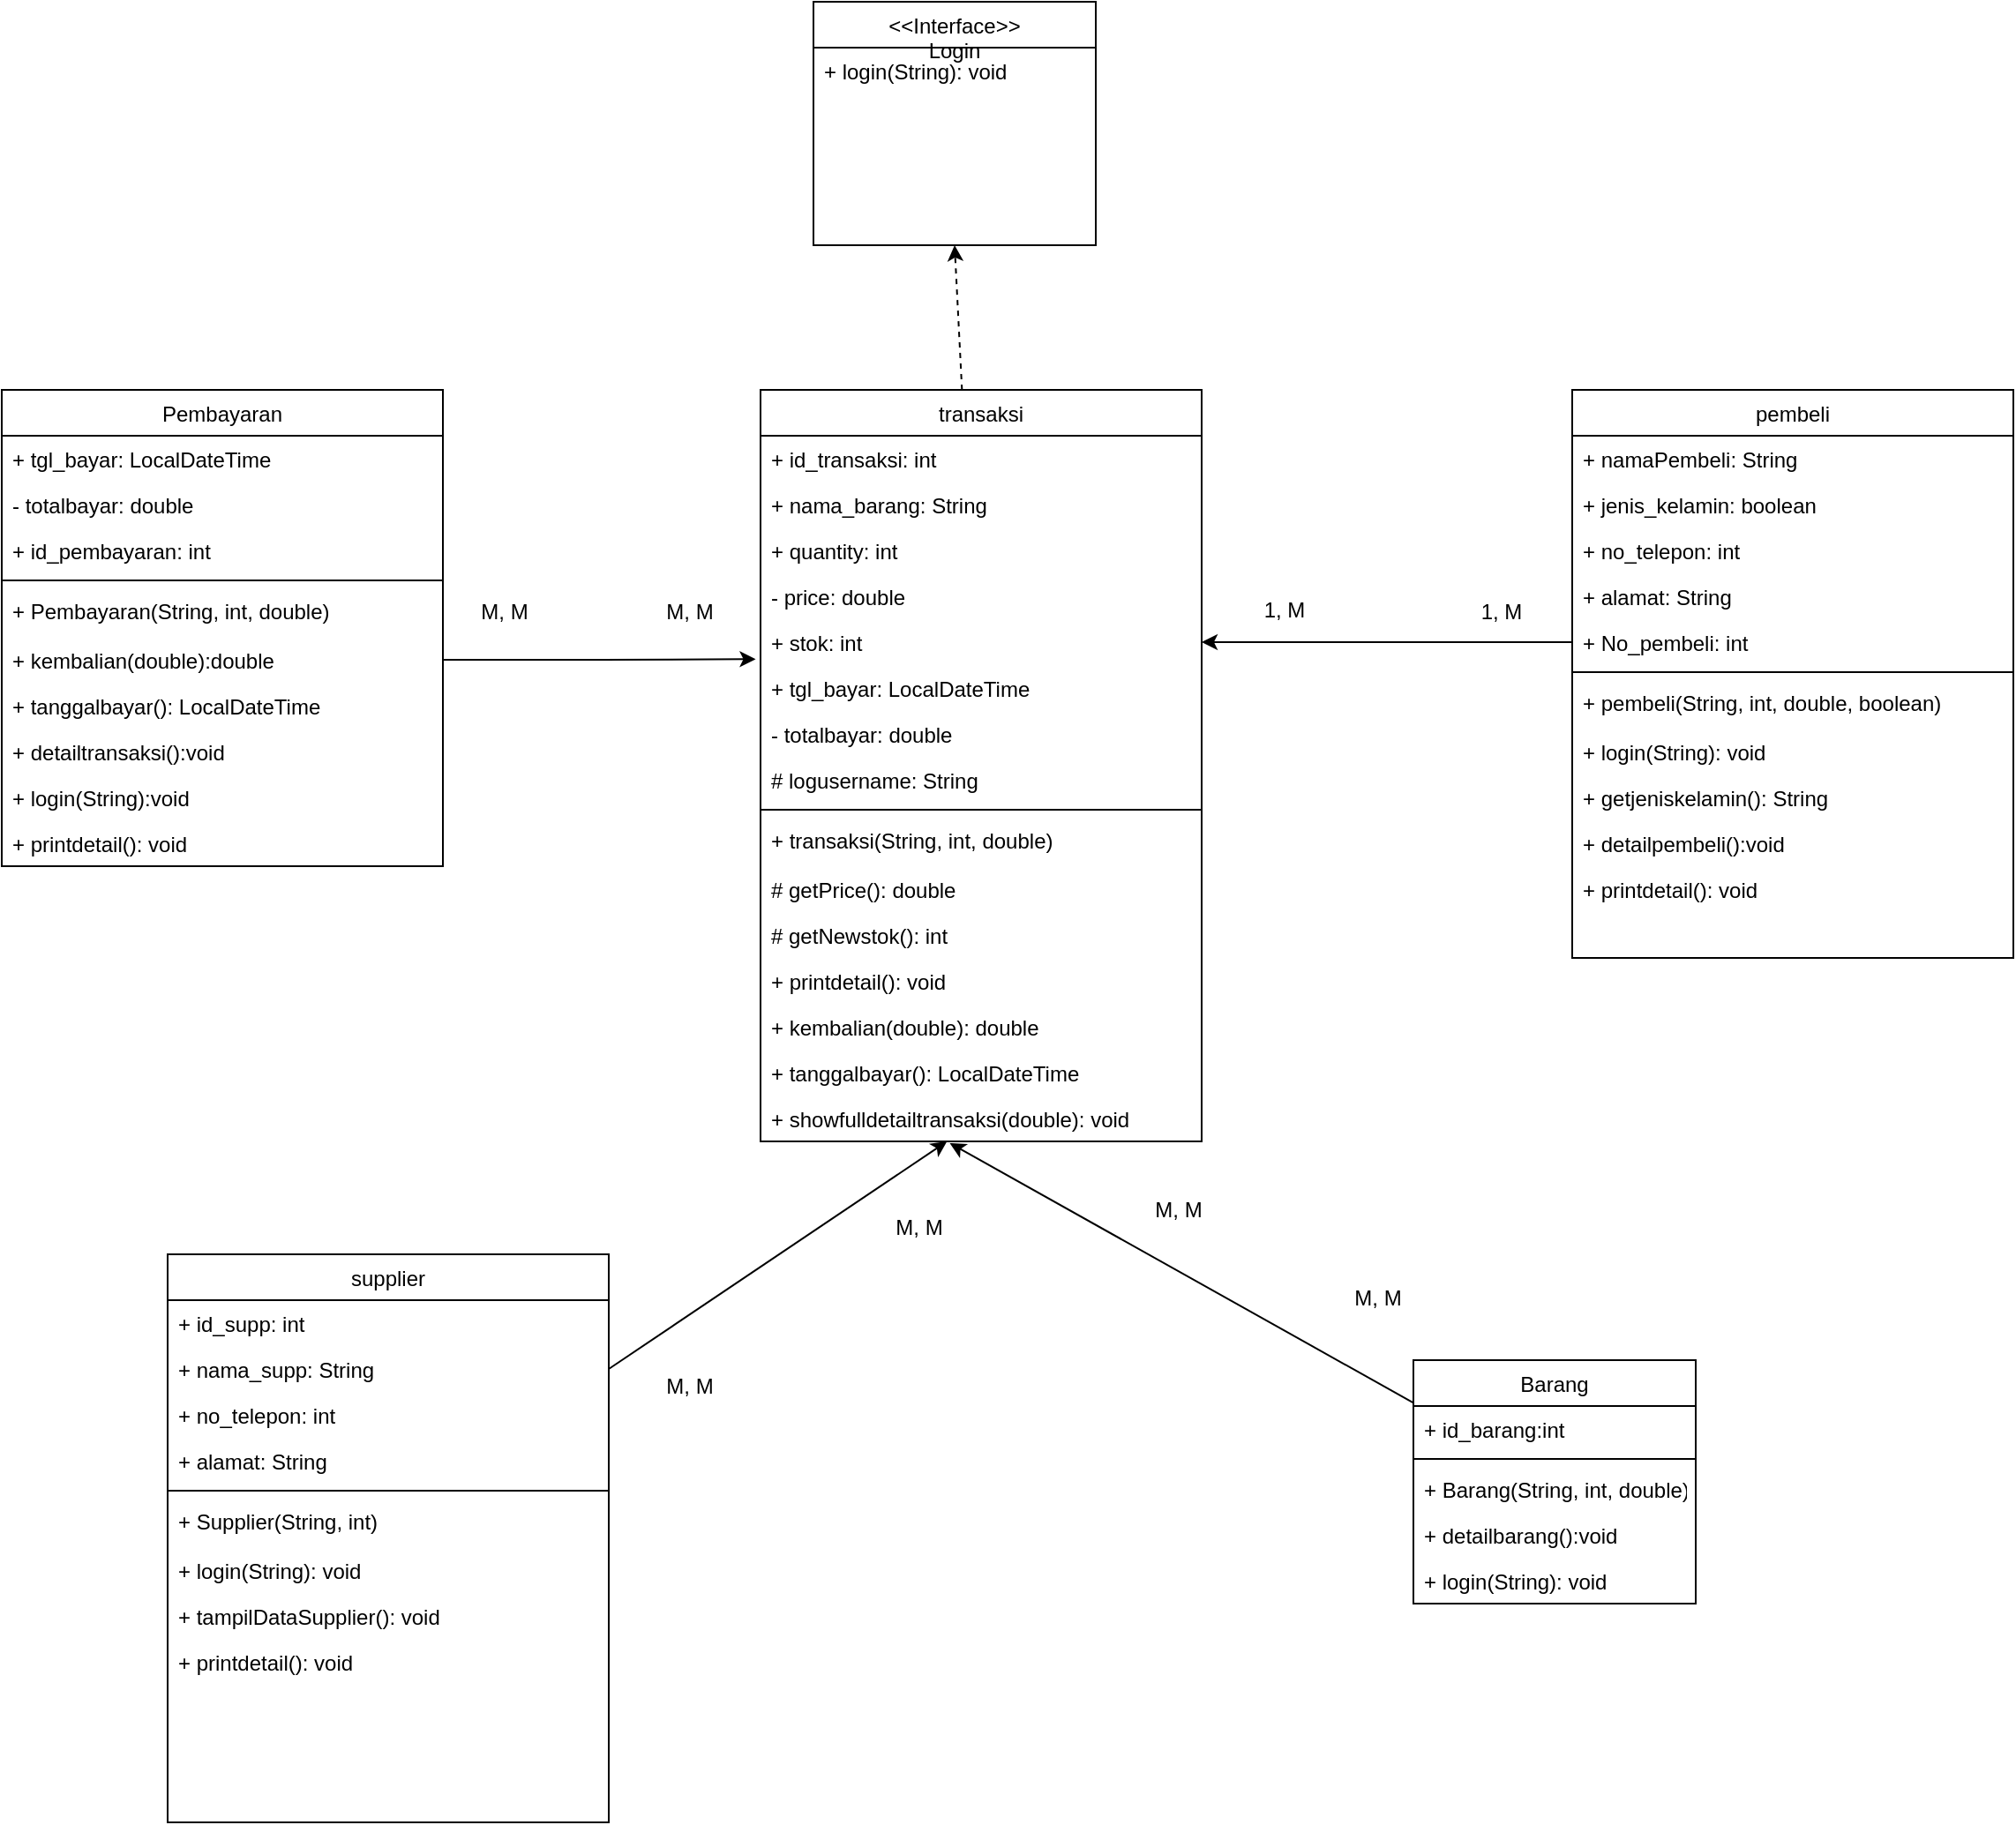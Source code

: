 <mxfile version="21.1.2" type="device">
  <diagram id="C5RBs43oDa-KdzZeNtuy" name="Page-1">
    <mxGraphModel dx="1594" dy="932" grid="1" gridSize="10" guides="1" tooltips="1" connect="1" arrows="1" fold="1" page="1" pageScale="1" pageWidth="827" pageHeight="1169" math="0" shadow="0">
      <root>
        <mxCell id="WIyWlLk6GJQsqaUBKTNV-0" />
        <mxCell id="WIyWlLk6GJQsqaUBKTNV-1" parent="WIyWlLk6GJQsqaUBKTNV-0" />
        <mxCell id="P0yJA5UtttuM8BhNaWCX-68" style="rounded=0;orthogonalLoop=1;jettySize=auto;html=1;entryX=0.429;entryY=1.038;entryDx=0;entryDy=0;entryPerimeter=0;" edge="1" parent="WIyWlLk6GJQsqaUBKTNV-1" source="zkfFHV4jXpPFQw0GAbJ--6" target="P0yJA5UtttuM8BhNaWCX-62">
          <mxGeometry relative="1" as="geometry" />
        </mxCell>
        <mxCell id="zkfFHV4jXpPFQw0GAbJ--6" value="Barang" style="swimlane;fontStyle=0;align=center;verticalAlign=top;childLayout=stackLayout;horizontal=1;startSize=26;horizontalStack=0;resizeParent=1;resizeLast=0;collapsible=1;marginBottom=0;rounded=0;shadow=0;strokeWidth=1;" parent="WIyWlLk6GJQsqaUBKTNV-1" vertex="1">
          <mxGeometry x="870" y="840" width="160" height="138" as="geometry">
            <mxRectangle x="130" y="380" width="160" height="26" as="alternateBounds" />
          </mxGeometry>
        </mxCell>
        <mxCell id="zkfFHV4jXpPFQw0GAbJ--7" value="+ id_barang:int" style="text;align=left;verticalAlign=top;spacingLeft=4;spacingRight=4;overflow=hidden;rotatable=0;points=[[0,0.5],[1,0.5]];portConstraint=eastwest;" parent="zkfFHV4jXpPFQw0GAbJ--6" vertex="1">
          <mxGeometry y="26" width="160" height="26" as="geometry" />
        </mxCell>
        <mxCell id="zkfFHV4jXpPFQw0GAbJ--9" value="" style="line;html=1;strokeWidth=1;align=left;verticalAlign=middle;spacingTop=-1;spacingLeft=3;spacingRight=3;rotatable=0;labelPosition=right;points=[];portConstraint=eastwest;" parent="zkfFHV4jXpPFQw0GAbJ--6" vertex="1">
          <mxGeometry y="52" width="160" height="8" as="geometry" />
        </mxCell>
        <mxCell id="zkfFHV4jXpPFQw0GAbJ--10" value="+ Barang(String, int, double)" style="text;align=left;verticalAlign=top;spacingLeft=4;spacingRight=4;overflow=hidden;rotatable=0;points=[[0,0.5],[1,0.5]];portConstraint=eastwest;fontStyle=0" parent="zkfFHV4jXpPFQw0GAbJ--6" vertex="1">
          <mxGeometry y="60" width="160" height="26" as="geometry" />
        </mxCell>
        <mxCell id="zkfFHV4jXpPFQw0GAbJ--11" value="+ detailbarang():void" style="text;align=left;verticalAlign=top;spacingLeft=4;spacingRight=4;overflow=hidden;rotatable=0;points=[[0,0.5],[1,0.5]];portConstraint=eastwest;" parent="zkfFHV4jXpPFQw0GAbJ--6" vertex="1">
          <mxGeometry y="86" width="160" height="26" as="geometry" />
        </mxCell>
        <mxCell id="P0yJA5UtttuM8BhNaWCX-45" value="+ login(String): void" style="text;align=left;verticalAlign=top;spacingLeft=4;spacingRight=4;overflow=hidden;rotatable=0;points=[[0,0.5],[1,0.5]];portConstraint=eastwest;fontStyle=0" vertex="1" parent="zkfFHV4jXpPFQw0GAbJ--6">
          <mxGeometry y="112" width="160" height="26" as="geometry" />
        </mxCell>
        <mxCell id="P0yJA5UtttuM8BhNaWCX-4" value="&lt;&lt;Interface&gt;&gt;&#xa;Login" style="swimlane;fontStyle=0;align=center;verticalAlign=top;childLayout=stackLayout;horizontal=1;startSize=26;horizontalStack=0;resizeParent=1;resizeLast=0;collapsible=1;marginBottom=0;rounded=0;shadow=0;strokeWidth=1;" vertex="1" parent="WIyWlLk6GJQsqaUBKTNV-1">
          <mxGeometry x="530" y="70" width="160" height="138" as="geometry">
            <mxRectangle x="414" y="100" width="160" height="26" as="alternateBounds" />
          </mxGeometry>
        </mxCell>
        <mxCell id="P0yJA5UtttuM8BhNaWCX-7" value="+ login(String): void" style="text;align=left;verticalAlign=top;spacingLeft=4;spacingRight=4;overflow=hidden;rotatable=0;points=[[0,0.5],[1,0.5]];portConstraint=eastwest;fontStyle=0" vertex="1" parent="P0yJA5UtttuM8BhNaWCX-4">
          <mxGeometry y="26" width="160" height="26" as="geometry" />
        </mxCell>
        <mxCell id="P0yJA5UtttuM8BhNaWCX-9" value="Pembayaran" style="swimlane;fontStyle=0;align=center;verticalAlign=top;childLayout=stackLayout;horizontal=1;startSize=26;horizontalStack=0;resizeParent=1;resizeLast=0;collapsible=1;marginBottom=0;rounded=0;shadow=0;strokeWidth=1;" vertex="1" parent="WIyWlLk6GJQsqaUBKTNV-1">
          <mxGeometry x="70" y="290" width="250" height="270" as="geometry">
            <mxRectangle x="130" y="380" width="160" height="26" as="alternateBounds" />
          </mxGeometry>
        </mxCell>
        <mxCell id="P0yJA5UtttuM8BhNaWCX-10" value="+ tgl_bayar: LocalDateTime" style="text;align=left;verticalAlign=top;spacingLeft=4;spacingRight=4;overflow=hidden;rotatable=0;points=[[0,0.5],[1,0.5]];portConstraint=eastwest;" vertex="1" parent="P0yJA5UtttuM8BhNaWCX-9">
          <mxGeometry y="26" width="250" height="26" as="geometry" />
        </mxCell>
        <mxCell id="P0yJA5UtttuM8BhNaWCX-14" value="- totalbayar: double" style="text;align=left;verticalAlign=top;spacingLeft=4;spacingRight=4;overflow=hidden;rotatable=0;points=[[0,0.5],[1,0.5]];portConstraint=eastwest;" vertex="1" parent="P0yJA5UtttuM8BhNaWCX-9">
          <mxGeometry y="52" width="250" height="26" as="geometry" />
        </mxCell>
        <mxCell id="P0yJA5UtttuM8BhNaWCX-15" value="+ id_pembayaran: int" style="text;align=left;verticalAlign=top;spacingLeft=4;spacingRight=4;overflow=hidden;rotatable=0;points=[[0,0.5],[1,0.5]];portConstraint=eastwest;" vertex="1" parent="P0yJA5UtttuM8BhNaWCX-9">
          <mxGeometry y="78" width="250" height="26" as="geometry" />
        </mxCell>
        <mxCell id="P0yJA5UtttuM8BhNaWCX-11" value="" style="line;html=1;strokeWidth=1;align=left;verticalAlign=middle;spacingTop=-1;spacingLeft=3;spacingRight=3;rotatable=0;labelPosition=right;points=[];portConstraint=eastwest;" vertex="1" parent="P0yJA5UtttuM8BhNaWCX-9">
          <mxGeometry y="104" width="250" height="8" as="geometry" />
        </mxCell>
        <mxCell id="P0yJA5UtttuM8BhNaWCX-12" value="+ Pembayaran(String, int, double)" style="text;align=left;verticalAlign=top;spacingLeft=4;spacingRight=4;overflow=hidden;rotatable=0;points=[[0,0.5],[1,0.5]];portConstraint=eastwest;fontStyle=0" vertex="1" parent="P0yJA5UtttuM8BhNaWCX-9">
          <mxGeometry y="112" width="250" height="28" as="geometry" />
        </mxCell>
        <mxCell id="P0yJA5UtttuM8BhNaWCX-13" value="+ kembalian(double):double" style="text;align=left;verticalAlign=top;spacingLeft=4;spacingRight=4;overflow=hidden;rotatable=0;points=[[0,0.5],[1,0.5]];portConstraint=eastwest;" vertex="1" parent="P0yJA5UtttuM8BhNaWCX-9">
          <mxGeometry y="140" width="250" height="26" as="geometry" />
        </mxCell>
        <mxCell id="P0yJA5UtttuM8BhNaWCX-16" value="+ tanggalbayar(): LocalDateTime" style="text;align=left;verticalAlign=top;spacingLeft=4;spacingRight=4;overflow=hidden;rotatable=0;points=[[0,0.5],[1,0.5]];portConstraint=eastwest;" vertex="1" parent="P0yJA5UtttuM8BhNaWCX-9">
          <mxGeometry y="166" width="250" height="26" as="geometry" />
        </mxCell>
        <mxCell id="P0yJA5UtttuM8BhNaWCX-17" value="+ detailtransaksi():void" style="text;align=left;verticalAlign=top;spacingLeft=4;spacingRight=4;overflow=hidden;rotatable=0;points=[[0,0.5],[1,0.5]];portConstraint=eastwest;" vertex="1" parent="P0yJA5UtttuM8BhNaWCX-9">
          <mxGeometry y="192" width="250" height="26" as="geometry" />
        </mxCell>
        <mxCell id="P0yJA5UtttuM8BhNaWCX-18" value="+ login(String):void" style="text;align=left;verticalAlign=top;spacingLeft=4;spacingRight=4;overflow=hidden;rotatable=0;points=[[0,0.5],[1,0.5]];portConstraint=eastwest;" vertex="1" parent="P0yJA5UtttuM8BhNaWCX-9">
          <mxGeometry y="218" width="250" height="26" as="geometry" />
        </mxCell>
        <mxCell id="P0yJA5UtttuM8BhNaWCX-19" value="+ printdetail(): void" style="text;align=left;verticalAlign=top;spacingLeft=4;spacingRight=4;overflow=hidden;rotatable=0;points=[[0,0.5],[1,0.5]];portConstraint=eastwest;" vertex="1" parent="P0yJA5UtttuM8BhNaWCX-9">
          <mxGeometry y="244" width="250" height="26" as="geometry" />
        </mxCell>
        <mxCell id="P0yJA5UtttuM8BhNaWCX-20" value="pembeli" style="swimlane;fontStyle=0;align=center;verticalAlign=top;childLayout=stackLayout;horizontal=1;startSize=26;horizontalStack=0;resizeParent=1;resizeLast=0;collapsible=1;marginBottom=0;rounded=0;shadow=0;strokeWidth=1;" vertex="1" parent="WIyWlLk6GJQsqaUBKTNV-1">
          <mxGeometry x="960" y="290" width="250" height="322" as="geometry">
            <mxRectangle x="130" y="380" width="160" height="26" as="alternateBounds" />
          </mxGeometry>
        </mxCell>
        <mxCell id="P0yJA5UtttuM8BhNaWCX-21" value="+ namaPembeli: String" style="text;align=left;verticalAlign=top;spacingLeft=4;spacingRight=4;overflow=hidden;rotatable=0;points=[[0,0.5],[1,0.5]];portConstraint=eastwest;" vertex="1" parent="P0yJA5UtttuM8BhNaWCX-20">
          <mxGeometry y="26" width="250" height="26" as="geometry" />
        </mxCell>
        <mxCell id="P0yJA5UtttuM8BhNaWCX-22" value="+ jenis_kelamin: boolean" style="text;align=left;verticalAlign=top;spacingLeft=4;spacingRight=4;overflow=hidden;rotatable=0;points=[[0,0.5],[1,0.5]];portConstraint=eastwest;" vertex="1" parent="P0yJA5UtttuM8BhNaWCX-20">
          <mxGeometry y="52" width="250" height="26" as="geometry" />
        </mxCell>
        <mxCell id="P0yJA5UtttuM8BhNaWCX-23" value="+ no_telepon: int" style="text;align=left;verticalAlign=top;spacingLeft=4;spacingRight=4;overflow=hidden;rotatable=0;points=[[0,0.5],[1,0.5]];portConstraint=eastwest;" vertex="1" parent="P0yJA5UtttuM8BhNaWCX-20">
          <mxGeometry y="78" width="250" height="26" as="geometry" />
        </mxCell>
        <mxCell id="P0yJA5UtttuM8BhNaWCX-31" value="+ alamat: String" style="text;align=left;verticalAlign=top;spacingLeft=4;spacingRight=4;overflow=hidden;rotatable=0;points=[[0,0.5],[1,0.5]];portConstraint=eastwest;" vertex="1" parent="P0yJA5UtttuM8BhNaWCX-20">
          <mxGeometry y="104" width="250" height="26" as="geometry" />
        </mxCell>
        <mxCell id="P0yJA5UtttuM8BhNaWCX-32" value="+ No_pembeli: int" style="text;align=left;verticalAlign=top;spacingLeft=4;spacingRight=4;overflow=hidden;rotatable=0;points=[[0,0.5],[1,0.5]];portConstraint=eastwest;" vertex="1" parent="P0yJA5UtttuM8BhNaWCX-20">
          <mxGeometry y="130" width="250" height="26" as="geometry" />
        </mxCell>
        <mxCell id="P0yJA5UtttuM8BhNaWCX-24" value="" style="line;html=1;strokeWidth=1;align=left;verticalAlign=middle;spacingTop=-1;spacingLeft=3;spacingRight=3;rotatable=0;labelPosition=right;points=[];portConstraint=eastwest;" vertex="1" parent="P0yJA5UtttuM8BhNaWCX-20">
          <mxGeometry y="156" width="250" height="8" as="geometry" />
        </mxCell>
        <mxCell id="P0yJA5UtttuM8BhNaWCX-25" value="+ pembeli(String, int, double, boolean)" style="text;align=left;verticalAlign=top;spacingLeft=4;spacingRight=4;overflow=hidden;rotatable=0;points=[[0,0.5],[1,0.5]];portConstraint=eastwest;fontStyle=0" vertex="1" parent="P0yJA5UtttuM8BhNaWCX-20">
          <mxGeometry y="164" width="250" height="28" as="geometry" />
        </mxCell>
        <mxCell id="P0yJA5UtttuM8BhNaWCX-26" value="+ login(String): void" style="text;align=left;verticalAlign=top;spacingLeft=4;spacingRight=4;overflow=hidden;rotatable=0;points=[[0,0.5],[1,0.5]];portConstraint=eastwest;" vertex="1" parent="P0yJA5UtttuM8BhNaWCX-20">
          <mxGeometry y="192" width="250" height="26" as="geometry" />
        </mxCell>
        <mxCell id="P0yJA5UtttuM8BhNaWCX-27" value="+ getjeniskelamin(): String" style="text;align=left;verticalAlign=top;spacingLeft=4;spacingRight=4;overflow=hidden;rotatable=0;points=[[0,0.5],[1,0.5]];portConstraint=eastwest;" vertex="1" parent="P0yJA5UtttuM8BhNaWCX-20">
          <mxGeometry y="218" width="250" height="26" as="geometry" />
        </mxCell>
        <mxCell id="P0yJA5UtttuM8BhNaWCX-28" value="+ detailpembeli():void" style="text;align=left;verticalAlign=top;spacingLeft=4;spacingRight=4;overflow=hidden;rotatable=0;points=[[0,0.5],[1,0.5]];portConstraint=eastwest;" vertex="1" parent="P0yJA5UtttuM8BhNaWCX-20">
          <mxGeometry y="244" width="250" height="26" as="geometry" />
        </mxCell>
        <mxCell id="P0yJA5UtttuM8BhNaWCX-30" value="+ printdetail(): void" style="text;align=left;verticalAlign=top;spacingLeft=4;spacingRight=4;overflow=hidden;rotatable=0;points=[[0,0.5],[1,0.5]];portConstraint=eastwest;" vertex="1" parent="P0yJA5UtttuM8BhNaWCX-20">
          <mxGeometry y="270" width="250" height="26" as="geometry" />
        </mxCell>
        <mxCell id="P0yJA5UtttuM8BhNaWCX-33" value="supplier" style="swimlane;fontStyle=0;align=center;verticalAlign=top;childLayout=stackLayout;horizontal=1;startSize=26;horizontalStack=0;resizeParent=1;resizeLast=0;collapsible=1;marginBottom=0;rounded=0;shadow=0;strokeWidth=1;" vertex="1" parent="WIyWlLk6GJQsqaUBKTNV-1">
          <mxGeometry x="164" y="780" width="250" height="322" as="geometry">
            <mxRectangle x="130" y="380" width="160" height="26" as="alternateBounds" />
          </mxGeometry>
        </mxCell>
        <mxCell id="P0yJA5UtttuM8BhNaWCX-34" value="+ id_supp: int" style="text;align=left;verticalAlign=top;spacingLeft=4;spacingRight=4;overflow=hidden;rotatable=0;points=[[0,0.5],[1,0.5]];portConstraint=eastwest;" vertex="1" parent="P0yJA5UtttuM8BhNaWCX-33">
          <mxGeometry y="26" width="250" height="26" as="geometry" />
        </mxCell>
        <mxCell id="P0yJA5UtttuM8BhNaWCX-35" value="+ nama_supp: String" style="text;align=left;verticalAlign=top;spacingLeft=4;spacingRight=4;overflow=hidden;rotatable=0;points=[[0,0.5],[1,0.5]];portConstraint=eastwest;" vertex="1" parent="P0yJA5UtttuM8BhNaWCX-33">
          <mxGeometry y="52" width="250" height="26" as="geometry" />
        </mxCell>
        <mxCell id="P0yJA5UtttuM8BhNaWCX-36" value="+ no_telepon: int" style="text;align=left;verticalAlign=top;spacingLeft=4;spacingRight=4;overflow=hidden;rotatable=0;points=[[0,0.5],[1,0.5]];portConstraint=eastwest;" vertex="1" parent="P0yJA5UtttuM8BhNaWCX-33">
          <mxGeometry y="78" width="250" height="26" as="geometry" />
        </mxCell>
        <mxCell id="P0yJA5UtttuM8BhNaWCX-37" value="+ alamat: String" style="text;align=left;verticalAlign=top;spacingLeft=4;spacingRight=4;overflow=hidden;rotatable=0;points=[[0,0.5],[1,0.5]];portConstraint=eastwest;" vertex="1" parent="P0yJA5UtttuM8BhNaWCX-33">
          <mxGeometry y="104" width="250" height="26" as="geometry" />
        </mxCell>
        <mxCell id="P0yJA5UtttuM8BhNaWCX-39" value="" style="line;html=1;strokeWidth=1;align=left;verticalAlign=middle;spacingTop=-1;spacingLeft=3;spacingRight=3;rotatable=0;labelPosition=right;points=[];portConstraint=eastwest;" vertex="1" parent="P0yJA5UtttuM8BhNaWCX-33">
          <mxGeometry y="130" width="250" height="8" as="geometry" />
        </mxCell>
        <mxCell id="P0yJA5UtttuM8BhNaWCX-40" value="+ Supplier(String, int)" style="text;align=left;verticalAlign=top;spacingLeft=4;spacingRight=4;overflow=hidden;rotatable=0;points=[[0,0.5],[1,0.5]];portConstraint=eastwest;fontStyle=0" vertex="1" parent="P0yJA5UtttuM8BhNaWCX-33">
          <mxGeometry y="138" width="250" height="28" as="geometry" />
        </mxCell>
        <mxCell id="P0yJA5UtttuM8BhNaWCX-41" value="+ login(String): void" style="text;align=left;verticalAlign=top;spacingLeft=4;spacingRight=4;overflow=hidden;rotatable=0;points=[[0,0.5],[1,0.5]];portConstraint=eastwest;" vertex="1" parent="P0yJA5UtttuM8BhNaWCX-33">
          <mxGeometry y="166" width="250" height="26" as="geometry" />
        </mxCell>
        <mxCell id="P0yJA5UtttuM8BhNaWCX-42" value="+ tampilDataSupplier(): void" style="text;align=left;verticalAlign=top;spacingLeft=4;spacingRight=4;overflow=hidden;rotatable=0;points=[[0,0.5],[1,0.5]];portConstraint=eastwest;" vertex="1" parent="P0yJA5UtttuM8BhNaWCX-33">
          <mxGeometry y="192" width="250" height="26" as="geometry" />
        </mxCell>
        <mxCell id="P0yJA5UtttuM8BhNaWCX-44" value="+ printdetail(): void" style="text;align=left;verticalAlign=top;spacingLeft=4;spacingRight=4;overflow=hidden;rotatable=0;points=[[0,0.5],[1,0.5]];portConstraint=eastwest;" vertex="1" parent="P0yJA5UtttuM8BhNaWCX-33">
          <mxGeometry y="218" width="250" height="26" as="geometry" />
        </mxCell>
        <mxCell id="P0yJA5UtttuM8BhNaWCX-67" style="rounded=0;orthogonalLoop=1;jettySize=auto;html=1;entryX=0.5;entryY=1;entryDx=0;entryDy=0;dashed=1;" edge="1" parent="WIyWlLk6GJQsqaUBKTNV-1" source="P0yJA5UtttuM8BhNaWCX-46" target="P0yJA5UtttuM8BhNaWCX-4">
          <mxGeometry relative="1" as="geometry" />
        </mxCell>
        <mxCell id="P0yJA5UtttuM8BhNaWCX-46" value="transaksi" style="swimlane;fontStyle=0;align=center;verticalAlign=top;childLayout=stackLayout;horizontal=1;startSize=26;horizontalStack=0;resizeParent=1;resizeLast=0;collapsible=1;marginBottom=0;rounded=0;shadow=0;strokeWidth=1;" vertex="1" parent="WIyWlLk6GJQsqaUBKTNV-1">
          <mxGeometry x="500" y="290" width="250" height="426" as="geometry">
            <mxRectangle x="130" y="380" width="160" height="26" as="alternateBounds" />
          </mxGeometry>
        </mxCell>
        <mxCell id="P0yJA5UtttuM8BhNaWCX-47" value="+ id_transaksi: int" style="text;align=left;verticalAlign=top;spacingLeft=4;spacingRight=4;overflow=hidden;rotatable=0;points=[[0,0.5],[1,0.5]];portConstraint=eastwest;" vertex="1" parent="P0yJA5UtttuM8BhNaWCX-46">
          <mxGeometry y="26" width="250" height="26" as="geometry" />
        </mxCell>
        <mxCell id="P0yJA5UtttuM8BhNaWCX-48" value="+ nama_barang: String" style="text;align=left;verticalAlign=top;spacingLeft=4;spacingRight=4;overflow=hidden;rotatable=0;points=[[0,0.5],[1,0.5]];portConstraint=eastwest;" vertex="1" parent="P0yJA5UtttuM8BhNaWCX-46">
          <mxGeometry y="52" width="250" height="26" as="geometry" />
        </mxCell>
        <mxCell id="P0yJA5UtttuM8BhNaWCX-49" value="+ quantity: int" style="text;align=left;verticalAlign=top;spacingLeft=4;spacingRight=4;overflow=hidden;rotatable=0;points=[[0,0.5],[1,0.5]];portConstraint=eastwest;" vertex="1" parent="P0yJA5UtttuM8BhNaWCX-46">
          <mxGeometry y="78" width="250" height="26" as="geometry" />
        </mxCell>
        <mxCell id="P0yJA5UtttuM8BhNaWCX-50" value="- price: double" style="text;align=left;verticalAlign=top;spacingLeft=4;spacingRight=4;overflow=hidden;rotatable=0;points=[[0,0.5],[1,0.5]];portConstraint=eastwest;" vertex="1" parent="P0yJA5UtttuM8BhNaWCX-46">
          <mxGeometry y="104" width="250" height="26" as="geometry" />
        </mxCell>
        <mxCell id="P0yJA5UtttuM8BhNaWCX-56" value="+ stok: int" style="text;align=left;verticalAlign=top;spacingLeft=4;spacingRight=4;overflow=hidden;rotatable=0;points=[[0,0.5],[1,0.5]];portConstraint=eastwest;" vertex="1" parent="P0yJA5UtttuM8BhNaWCX-46">
          <mxGeometry y="130" width="250" height="26" as="geometry" />
        </mxCell>
        <mxCell id="P0yJA5UtttuM8BhNaWCX-57" value="+ tgl_bayar: LocalDateTime" style="text;align=left;verticalAlign=top;spacingLeft=4;spacingRight=4;overflow=hidden;rotatable=0;points=[[0,0.5],[1,0.5]];portConstraint=eastwest;" vertex="1" parent="P0yJA5UtttuM8BhNaWCX-46">
          <mxGeometry y="156" width="250" height="26" as="geometry" />
        </mxCell>
        <mxCell id="P0yJA5UtttuM8BhNaWCX-58" value="- totalbayar: double" style="text;align=left;verticalAlign=top;spacingLeft=4;spacingRight=4;overflow=hidden;rotatable=0;points=[[0,0.5],[1,0.5]];portConstraint=eastwest;" vertex="1" parent="P0yJA5UtttuM8BhNaWCX-46">
          <mxGeometry y="182" width="250" height="26" as="geometry" />
        </mxCell>
        <mxCell id="P0yJA5UtttuM8BhNaWCX-59" value="# logusername: String" style="text;align=left;verticalAlign=top;spacingLeft=4;spacingRight=4;overflow=hidden;rotatable=0;points=[[0,0.5],[1,0.5]];portConstraint=eastwest;" vertex="1" parent="P0yJA5UtttuM8BhNaWCX-46">
          <mxGeometry y="208" width="250" height="26" as="geometry" />
        </mxCell>
        <mxCell id="P0yJA5UtttuM8BhNaWCX-51" value="" style="line;html=1;strokeWidth=1;align=left;verticalAlign=middle;spacingTop=-1;spacingLeft=3;spacingRight=3;rotatable=0;labelPosition=right;points=[];portConstraint=eastwest;" vertex="1" parent="P0yJA5UtttuM8BhNaWCX-46">
          <mxGeometry y="234" width="250" height="8" as="geometry" />
        </mxCell>
        <mxCell id="P0yJA5UtttuM8BhNaWCX-52" value="+ transaksi(String, int, double)" style="text;align=left;verticalAlign=top;spacingLeft=4;spacingRight=4;overflow=hidden;rotatable=0;points=[[0,0.5],[1,0.5]];portConstraint=eastwest;fontStyle=0" vertex="1" parent="P0yJA5UtttuM8BhNaWCX-46">
          <mxGeometry y="242" width="250" height="28" as="geometry" />
        </mxCell>
        <mxCell id="P0yJA5UtttuM8BhNaWCX-53" value="# getPrice(): double" style="text;align=left;verticalAlign=top;spacingLeft=4;spacingRight=4;overflow=hidden;rotatable=0;points=[[0,0.5],[1,0.5]];portConstraint=eastwest;" vertex="1" parent="P0yJA5UtttuM8BhNaWCX-46">
          <mxGeometry y="270" width="250" height="26" as="geometry" />
        </mxCell>
        <mxCell id="P0yJA5UtttuM8BhNaWCX-54" value="# getNewstok(): int" style="text;align=left;verticalAlign=top;spacingLeft=4;spacingRight=4;overflow=hidden;rotatable=0;points=[[0,0.5],[1,0.5]];portConstraint=eastwest;" vertex="1" parent="P0yJA5UtttuM8BhNaWCX-46">
          <mxGeometry y="296" width="250" height="26" as="geometry" />
        </mxCell>
        <mxCell id="P0yJA5UtttuM8BhNaWCX-55" value="+ printdetail(): void" style="text;align=left;verticalAlign=top;spacingLeft=4;spacingRight=4;overflow=hidden;rotatable=0;points=[[0,0.5],[1,0.5]];portConstraint=eastwest;" vertex="1" parent="P0yJA5UtttuM8BhNaWCX-46">
          <mxGeometry y="322" width="250" height="26" as="geometry" />
        </mxCell>
        <mxCell id="P0yJA5UtttuM8BhNaWCX-60" value="+ kembalian(double): double" style="text;align=left;verticalAlign=top;spacingLeft=4;spacingRight=4;overflow=hidden;rotatable=0;points=[[0,0.5],[1,0.5]];portConstraint=eastwest;" vertex="1" parent="P0yJA5UtttuM8BhNaWCX-46">
          <mxGeometry y="348" width="250" height="26" as="geometry" />
        </mxCell>
        <mxCell id="P0yJA5UtttuM8BhNaWCX-61" value="+ tanggalbayar(): LocalDateTime" style="text;align=left;verticalAlign=top;spacingLeft=4;spacingRight=4;overflow=hidden;rotatable=0;points=[[0,0.5],[1,0.5]];portConstraint=eastwest;" vertex="1" parent="P0yJA5UtttuM8BhNaWCX-46">
          <mxGeometry y="374" width="250" height="26" as="geometry" />
        </mxCell>
        <mxCell id="P0yJA5UtttuM8BhNaWCX-62" value="+ showfulldetailtransaksi(double): void" style="text;align=left;verticalAlign=top;spacingLeft=4;spacingRight=4;overflow=hidden;rotatable=0;points=[[0,0.5],[1,0.5]];portConstraint=eastwest;" vertex="1" parent="P0yJA5UtttuM8BhNaWCX-46">
          <mxGeometry y="400" width="250" height="26" as="geometry" />
        </mxCell>
        <mxCell id="P0yJA5UtttuM8BhNaWCX-63" style="rounded=0;orthogonalLoop=1;jettySize=auto;html=1;entryX=1;entryY=0.5;entryDx=0;entryDy=0;" edge="1" parent="WIyWlLk6GJQsqaUBKTNV-1" source="P0yJA5UtttuM8BhNaWCX-32" target="P0yJA5UtttuM8BhNaWCX-56">
          <mxGeometry relative="1" as="geometry" />
        </mxCell>
        <mxCell id="P0yJA5UtttuM8BhNaWCX-64" style="edgeStyle=orthogonalEdgeStyle;rounded=0;orthogonalLoop=1;jettySize=auto;html=1;entryX=-0.011;entryY=0.87;entryDx=0;entryDy=0;entryPerimeter=0;" edge="1" parent="WIyWlLk6GJQsqaUBKTNV-1" source="P0yJA5UtttuM8BhNaWCX-13" target="P0yJA5UtttuM8BhNaWCX-56">
          <mxGeometry relative="1" as="geometry" />
        </mxCell>
        <mxCell id="P0yJA5UtttuM8BhNaWCX-65" style="rounded=0;orthogonalLoop=1;jettySize=auto;html=1;exitX=1;exitY=0.5;exitDx=0;exitDy=0;" edge="1" parent="WIyWlLk6GJQsqaUBKTNV-1" source="P0yJA5UtttuM8BhNaWCX-35" target="P0yJA5UtttuM8BhNaWCX-62">
          <mxGeometry relative="1" as="geometry">
            <mxPoint x="500" y="440" as="targetPoint" />
          </mxGeometry>
        </mxCell>
        <mxCell id="P0yJA5UtttuM8BhNaWCX-70" value="M, M" style="text;html=1;strokeColor=none;fillColor=none;align=center;verticalAlign=middle;whiteSpace=wrap;rounded=0;" vertex="1" parent="WIyWlLk6GJQsqaUBKTNV-1">
          <mxGeometry x="325" y="401" width="60" height="30" as="geometry" />
        </mxCell>
        <mxCell id="P0yJA5UtttuM8BhNaWCX-71" value="M, M" style="text;html=1;strokeColor=none;fillColor=none;align=center;verticalAlign=middle;whiteSpace=wrap;rounded=0;" vertex="1" parent="WIyWlLk6GJQsqaUBKTNV-1">
          <mxGeometry x="430" y="401" width="60" height="30" as="geometry" />
        </mxCell>
        <mxCell id="P0yJA5UtttuM8BhNaWCX-72" value="1, M" style="text;html=1;strokeColor=none;fillColor=none;align=center;verticalAlign=middle;whiteSpace=wrap;rounded=0;" vertex="1" parent="WIyWlLk6GJQsqaUBKTNV-1">
          <mxGeometry x="890" y="401" width="60" height="30" as="geometry" />
        </mxCell>
        <mxCell id="P0yJA5UtttuM8BhNaWCX-74" value="1, M" style="text;html=1;strokeColor=none;fillColor=none;align=center;verticalAlign=middle;whiteSpace=wrap;rounded=0;" vertex="1" parent="WIyWlLk6GJQsqaUBKTNV-1">
          <mxGeometry x="767" y="400" width="60" height="30" as="geometry" />
        </mxCell>
        <mxCell id="P0yJA5UtttuM8BhNaWCX-75" value="M, M" style="text;html=1;strokeColor=none;fillColor=none;align=center;verticalAlign=middle;whiteSpace=wrap;rounded=0;" vertex="1" parent="WIyWlLk6GJQsqaUBKTNV-1">
          <mxGeometry x="430" y="840" width="60" height="30" as="geometry" />
        </mxCell>
        <mxCell id="P0yJA5UtttuM8BhNaWCX-76" value="M, M" style="text;html=1;strokeColor=none;fillColor=none;align=center;verticalAlign=middle;whiteSpace=wrap;rounded=0;" vertex="1" parent="WIyWlLk6GJQsqaUBKTNV-1">
          <mxGeometry x="560" y="750" width="60" height="30" as="geometry" />
        </mxCell>
        <mxCell id="P0yJA5UtttuM8BhNaWCX-77" value="M, M" style="text;html=1;strokeColor=none;fillColor=none;align=center;verticalAlign=middle;whiteSpace=wrap;rounded=0;" vertex="1" parent="WIyWlLk6GJQsqaUBKTNV-1">
          <mxGeometry x="820" y="790" width="60" height="30" as="geometry" />
        </mxCell>
        <mxCell id="P0yJA5UtttuM8BhNaWCX-78" value="M, M" style="text;html=1;strokeColor=none;fillColor=none;align=center;verticalAlign=middle;whiteSpace=wrap;rounded=0;" vertex="1" parent="WIyWlLk6GJQsqaUBKTNV-1">
          <mxGeometry x="707" y="740" width="60" height="30" as="geometry" />
        </mxCell>
      </root>
    </mxGraphModel>
  </diagram>
</mxfile>
